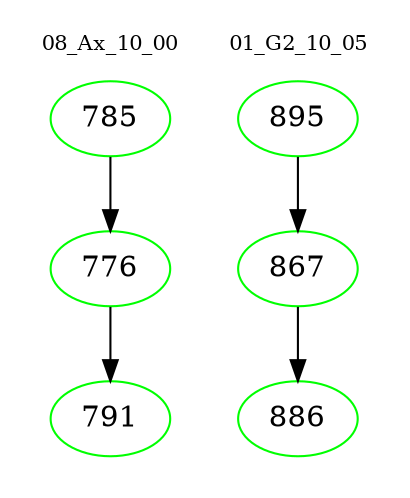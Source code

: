 digraph{
subgraph cluster_0 {
color = white
label = "08_Ax_10_00";
fontsize=10;
T0_785 [label="785", color="green"]
T0_785 -> T0_776 [color="black"]
T0_776 [label="776", color="green"]
T0_776 -> T0_791 [color="black"]
T0_791 [label="791", color="green"]
}
subgraph cluster_1 {
color = white
label = "01_G2_10_05";
fontsize=10;
T1_895 [label="895", color="green"]
T1_895 -> T1_867 [color="black"]
T1_867 [label="867", color="green"]
T1_867 -> T1_886 [color="black"]
T1_886 [label="886", color="green"]
}
}
